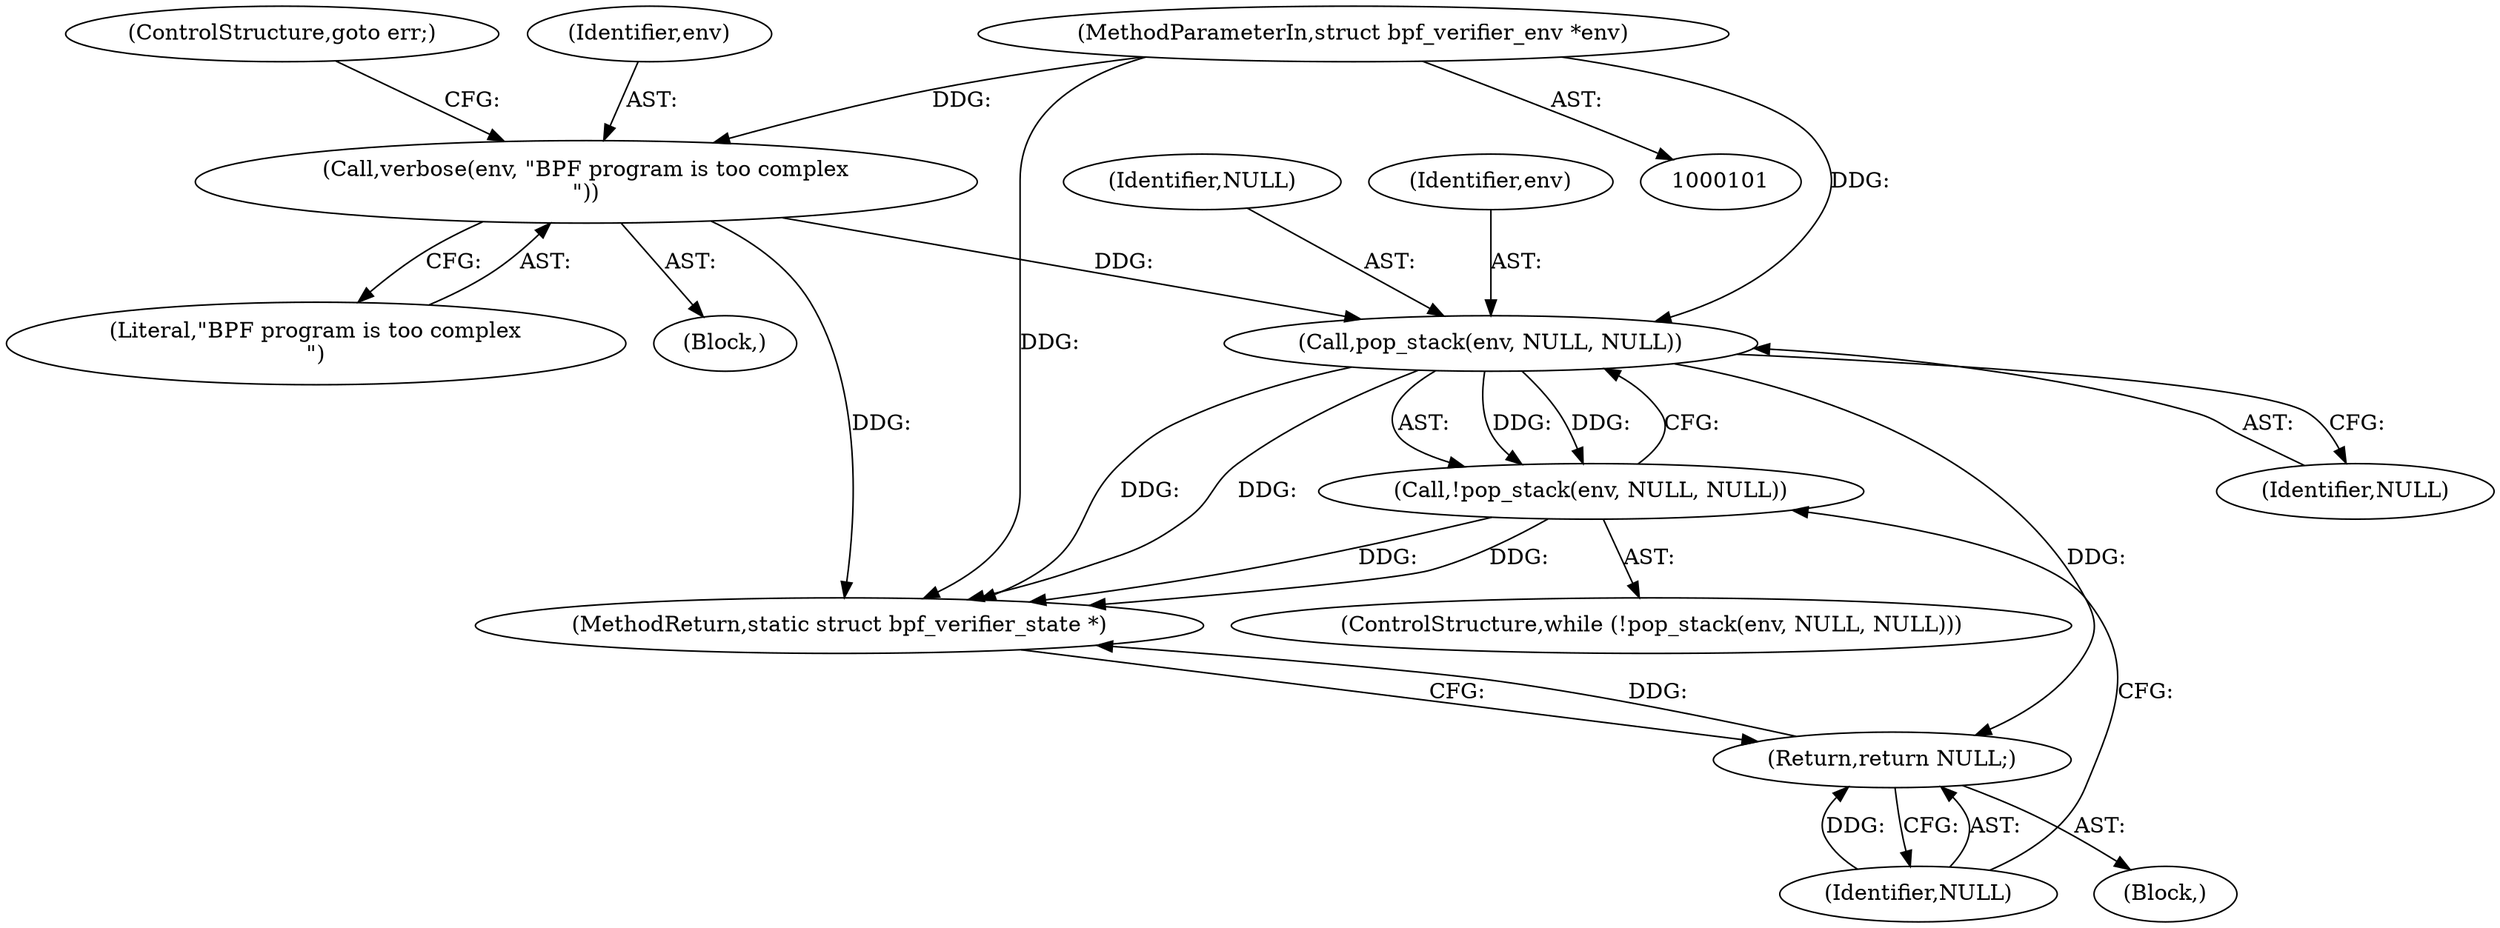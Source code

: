 digraph "0_linux_979d63d50c0c0f7bc537bf821e056cc9fe5abd38_4@pointer" {
"1000190" [label="(Call,pop_stack(env, NULL, NULL))"];
"1000168" [label="(Call,verbose(env, \"BPF program is too complex\n\"))"];
"1000102" [label="(MethodParameterIn,struct bpf_verifier_env *env)"];
"1000189" [label="(Call,!pop_stack(env, NULL, NULL))"];
"1000194" [label="(Return,return NULL;)"];
"1000192" [label="(Identifier,NULL)"];
"1000170" [label="(Literal,\"BPF program is too complex\n\")"];
"1000188" [label="(ControlStructure,while (!pop_stack(env, NULL, NULL)))"];
"1000171" [label="(ControlStructure,goto err;)"];
"1000196" [label="(MethodReturn,static struct bpf_verifier_state *)"];
"1000195" [label="(Identifier,NULL)"];
"1000189" [label="(Call,!pop_stack(env, NULL, NULL))"];
"1000105" [label="(Block,)"];
"1000168" [label="(Call,verbose(env, \"BPF program is too complex\n\"))"];
"1000190" [label="(Call,pop_stack(env, NULL, NULL))"];
"1000193" [label="(Identifier,NULL)"];
"1000191" [label="(Identifier,env)"];
"1000102" [label="(MethodParameterIn,struct bpf_verifier_env *env)"];
"1000169" [label="(Identifier,env)"];
"1000194" [label="(Return,return NULL;)"];
"1000167" [label="(Block,)"];
"1000190" -> "1000189"  [label="AST: "];
"1000190" -> "1000193"  [label="CFG: "];
"1000191" -> "1000190"  [label="AST: "];
"1000192" -> "1000190"  [label="AST: "];
"1000193" -> "1000190"  [label="AST: "];
"1000189" -> "1000190"  [label="CFG: "];
"1000190" -> "1000196"  [label="DDG: "];
"1000190" -> "1000196"  [label="DDG: "];
"1000190" -> "1000189"  [label="DDG: "];
"1000190" -> "1000189"  [label="DDG: "];
"1000168" -> "1000190"  [label="DDG: "];
"1000102" -> "1000190"  [label="DDG: "];
"1000190" -> "1000194"  [label="DDG: "];
"1000168" -> "1000167"  [label="AST: "];
"1000168" -> "1000170"  [label="CFG: "];
"1000169" -> "1000168"  [label="AST: "];
"1000170" -> "1000168"  [label="AST: "];
"1000171" -> "1000168"  [label="CFG: "];
"1000168" -> "1000196"  [label="DDG: "];
"1000102" -> "1000168"  [label="DDG: "];
"1000102" -> "1000101"  [label="AST: "];
"1000102" -> "1000196"  [label="DDG: "];
"1000189" -> "1000188"  [label="AST: "];
"1000195" -> "1000189"  [label="CFG: "];
"1000189" -> "1000196"  [label="DDG: "];
"1000189" -> "1000196"  [label="DDG: "];
"1000194" -> "1000105"  [label="AST: "];
"1000194" -> "1000195"  [label="CFG: "];
"1000195" -> "1000194"  [label="AST: "];
"1000196" -> "1000194"  [label="CFG: "];
"1000194" -> "1000196"  [label="DDG: "];
"1000195" -> "1000194"  [label="DDG: "];
}
